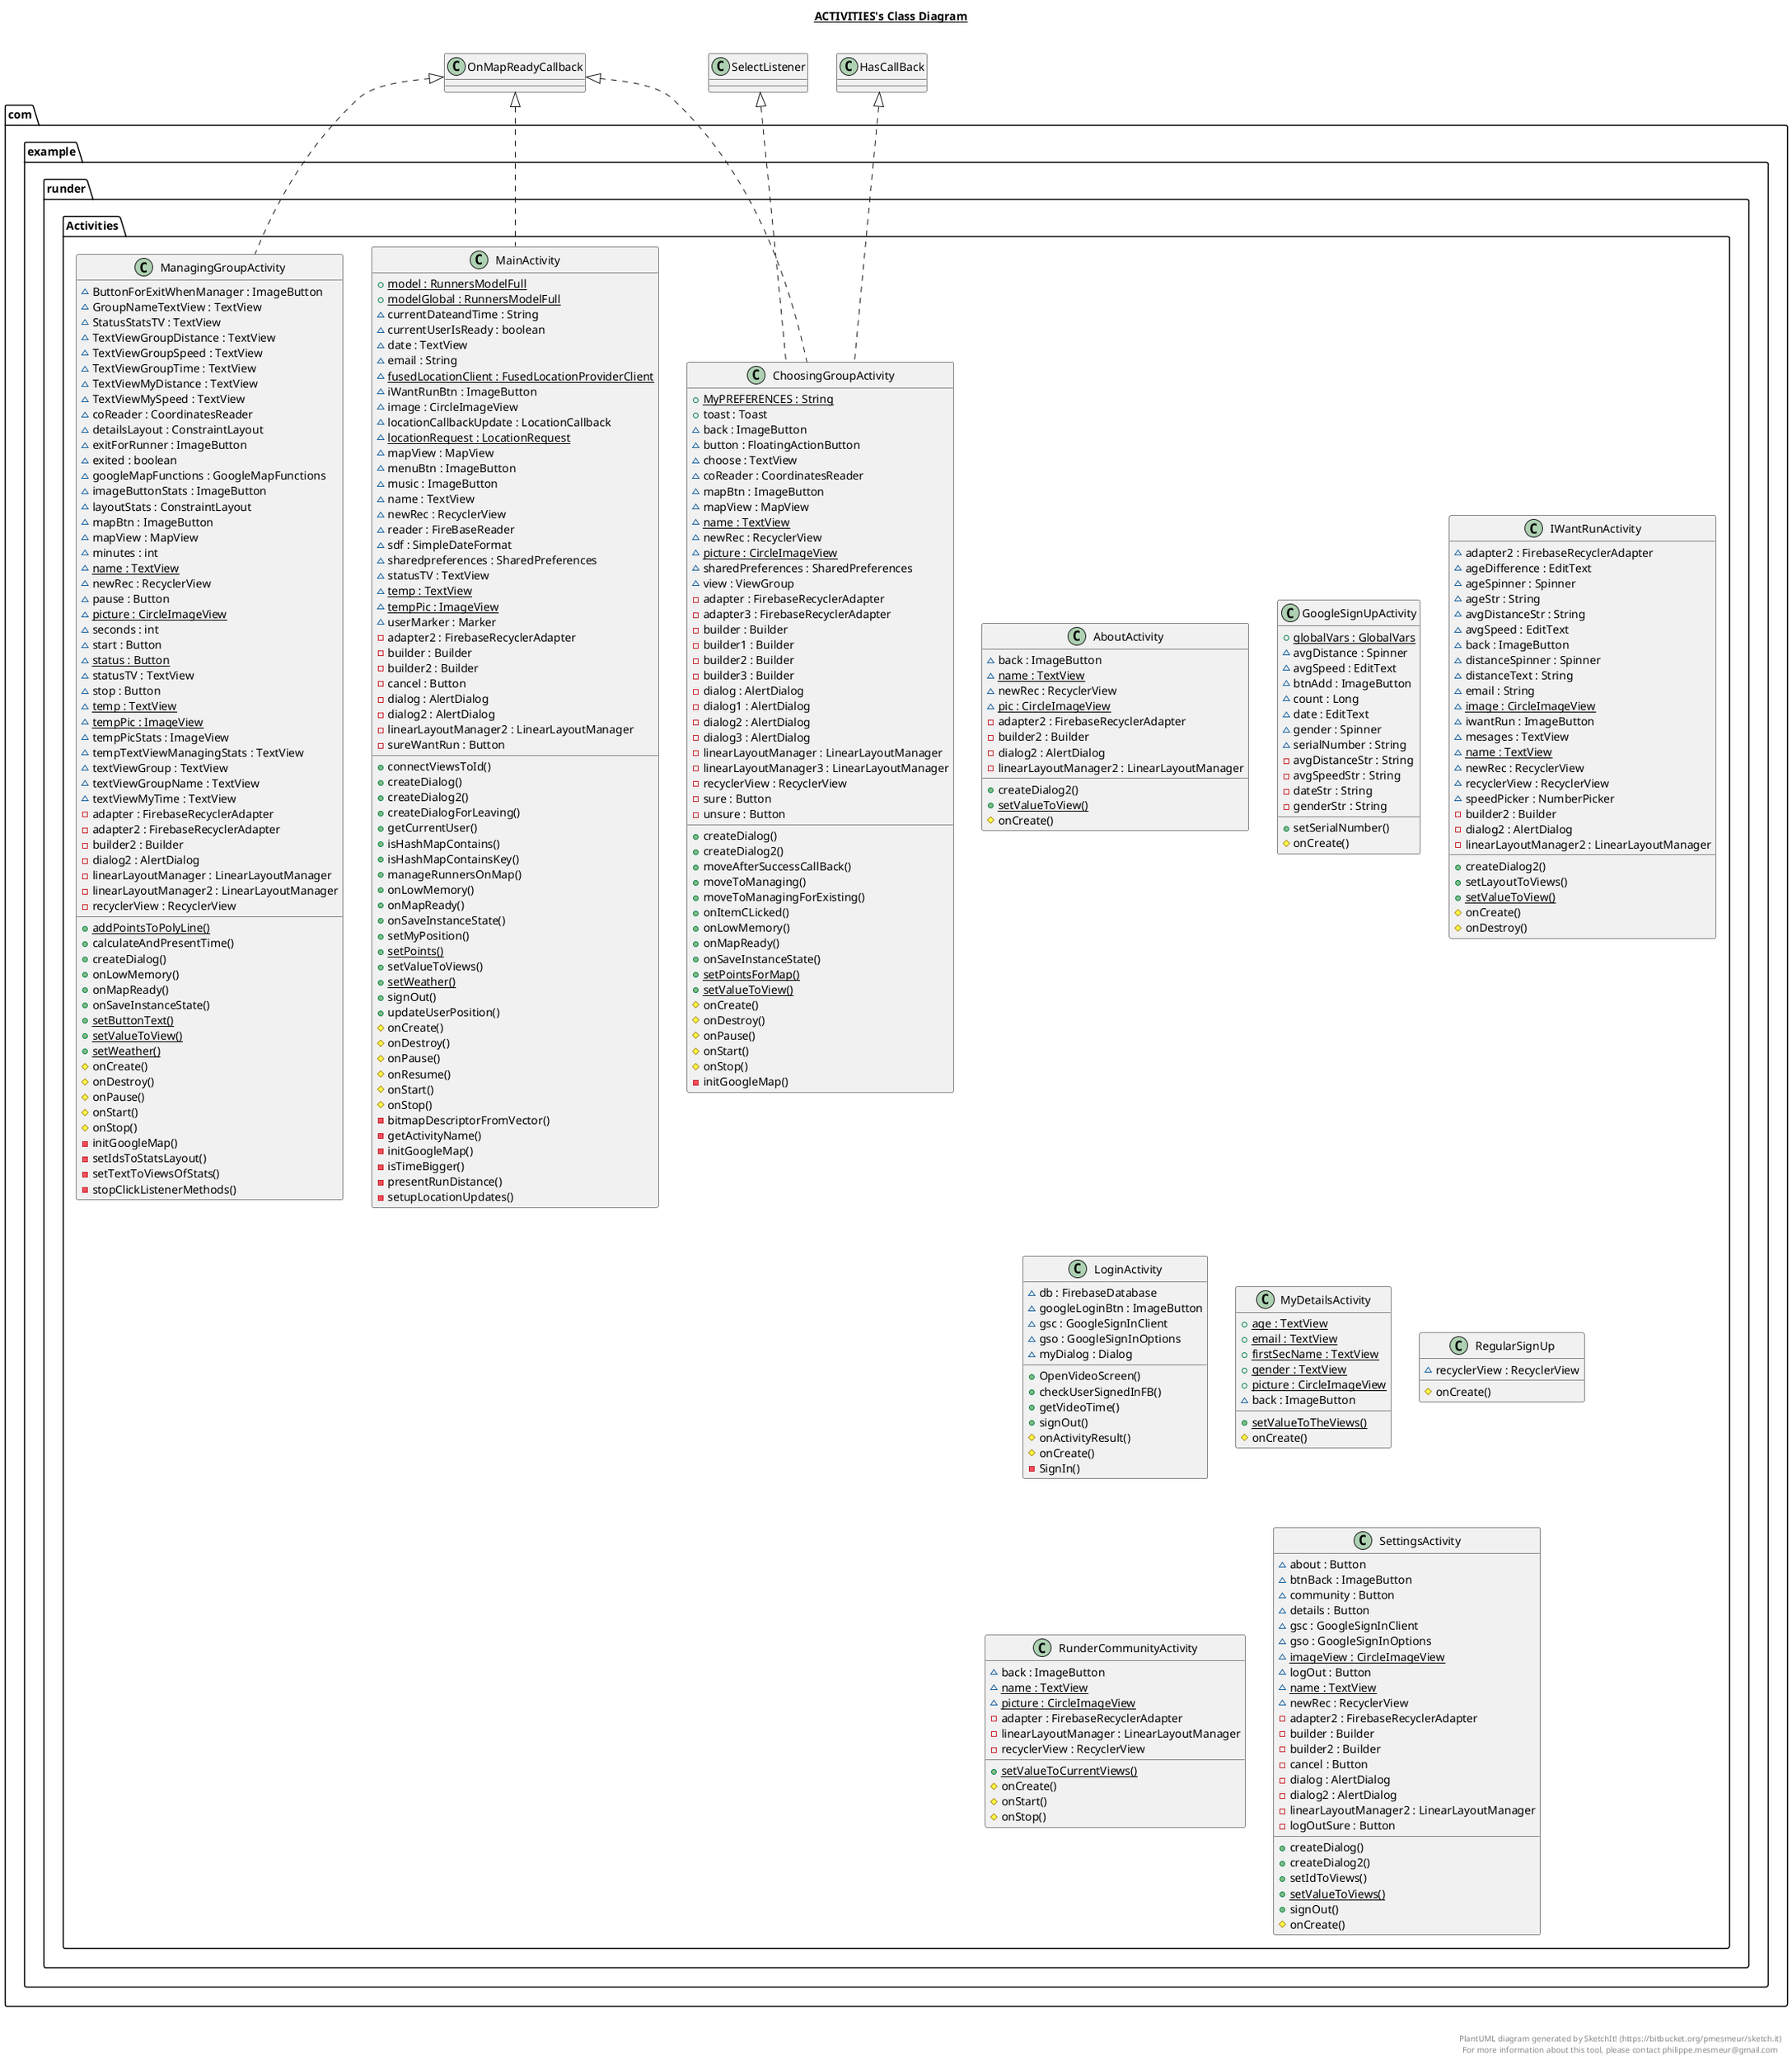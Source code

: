@startuml

title __ACTIVITIES's Class Diagram__\n

  namespace com.example.runder {
    namespace Activities {
      class com.example.runder.Activities.AboutActivity {
          ~ back : ImageButton
          {static} ~ name : TextView
          ~ newRec : RecyclerView
          {static} ~ pic : CircleImageView
          - adapter2 : FirebaseRecyclerAdapter
          - builder2 : Builder
          - dialog2 : AlertDialog
          - linearLayoutManager2 : LinearLayoutManager
          + createDialog2()
          {static} + setValueToView()
          # onCreate()
      }
    }
  }
  

  namespace com.example.runder {
    namespace Activities {
      class com.example.runder.Activities.ChoosingGroupActivity {
          {static} + MyPREFERENCES : String
          + toast : Toast
          ~ back : ImageButton
          ~ button : FloatingActionButton
          ~ choose : TextView
          ~ coReader : CoordinatesReader
          ~ mapBtn : ImageButton
          ~ mapView : MapView
          {static} ~ name : TextView
          ~ newRec : RecyclerView
          {static} ~ picture : CircleImageView
          ~ sharedPreferences : SharedPreferences
          ~ view : ViewGroup
          - adapter : FirebaseRecyclerAdapter
          - adapter3 : FirebaseRecyclerAdapter
          - builder : Builder
          - builder1 : Builder
          - builder2 : Builder
          - builder3 : Builder
          - dialog : AlertDialog
          - dialog1 : AlertDialog
          - dialog2 : AlertDialog
          - dialog3 : AlertDialog
          - linearLayoutManager : LinearLayoutManager
          - linearLayoutManager3 : LinearLayoutManager
          - recyclerView : RecyclerView
          - sure : Button
          - unsure : Button
          + createDialog()
          + createDialog2()
          + moveAfterSuccessCallBack()
          + moveToManaging()
          + moveToManagingForExisting()
          + onItemCLicked()
          + onLowMemory()
          + onMapReady()
          + onSaveInstanceState()
          {static} + setPointsForMap()
          {static} + setValueToView()
          # onCreate()
          # onDestroy()
          # onPause()
          # onStart()
          # onStop()
          - initGoogleMap()
      }
    }
  }
  

  namespace com.example.runder {
    namespace Activities {
      class com.example.runder.Activities.GoogleSignUpActivity {
          {static} + globalVars : GlobalVars
          ~ avgDistance : Spinner
          ~ avgSpeed : EditText
          ~ btnAdd : ImageButton
          ~ count : Long
          ~ date : EditText
          ~ gender : Spinner
          ~ serialNumber : String
          - avgDistanceStr : String
          - avgSpeedStr : String
          - dateStr : String
          - genderStr : String
          + setSerialNumber()
          # onCreate()
      }
    }
  }
  

  namespace com.example.runder {
    namespace Activities {
      class com.example.runder.Activities.IWantRunActivity {
          ~ adapter2 : FirebaseRecyclerAdapter
          ~ ageDifference : EditText
          ~ ageSpinner : Spinner
          ~ ageStr : String
          ~ avgDistanceStr : String
          ~ avgSpeed : EditText
          ~ back : ImageButton
          ~ distanceSpinner : Spinner
          ~ distanceText : String
          ~ email : String
          {static} ~ image : CircleImageView
          ~ iwantRun : ImageButton
          ~ mesages : TextView
          {static} ~ name : TextView
          ~ newRec : RecyclerView
          ~ recyclerView : RecyclerView
          ~ speedPicker : NumberPicker
          - builder2 : Builder
          - dialog2 : AlertDialog
          - linearLayoutManager2 : LinearLayoutManager
          + createDialog2()
          + setLayoutToViews()
          {static} + setValueToView()
          # onCreate()
          # onDestroy()
      }
    }
  }
  

  namespace com.example.runder {
    namespace Activities {
      class com.example.runder.Activities.LoginActivity {
          ~ db : FirebaseDatabase
          ~ googleLoginBtn : ImageButton
          ~ gsc : GoogleSignInClient
          ~ gso : GoogleSignInOptions
          ~ myDialog : Dialog
          + OpenVideoScreen()
          + checkUserSignedInFB()
          + getVideoTime()
          + signOut()
          # onActivityResult()
          # onCreate()
          - SignIn()
      }
    }
  }
  

  namespace com.example.runder {
    namespace Activities {
      class com.example.runder.Activities.MainActivity {
          {static} + model : RunnersModelFull
          {static} + modelGlobal : RunnersModelFull
          ~ currentDateandTime : String
          ~ currentUserIsReady : boolean
          ~ date : TextView
          ~ email : String
          {static} ~ fusedLocationClient : FusedLocationProviderClient
          ~ iWantRunBtn : ImageButton
          ~ image : CircleImageView
          ~ locationCallbackUpdate : LocationCallback
          {static} ~ locationRequest : LocationRequest
          ~ mapView : MapView
          ~ menuBtn : ImageButton
          ~ music : ImageButton
          ~ name : TextView
          ~ newRec : RecyclerView
          ~ reader : FireBaseReader
          ~ sdf : SimpleDateFormat
          ~ sharedpreferences : SharedPreferences
          ~ statusTV : TextView
          {static} ~ temp : TextView
          {static} ~ tempPic : ImageView
          ~ userMarker : Marker
          - adapter2 : FirebaseRecyclerAdapter
          - builder : Builder
          - builder2 : Builder
          - cancel : Button
          - dialog : AlertDialog
          - dialog2 : AlertDialog
          - linearLayoutManager2 : LinearLayoutManager
          - sureWantRun : Button
          + connectViewsToId()
          + createDialog()
          + createDialog2()
          + createDialogForLeaving()
          + getCurrentUser()
          + isHashMapContains()
          + isHashMapContainsKey()
          + manageRunnersOnMap()
          + onLowMemory()
          + onMapReady()
          + onSaveInstanceState()
          + setMyPosition()
          {static} + setPoints()
          + setValueToViews()
          {static} + setWeather()
          + signOut()
          + updateUserPosition()
          # onCreate()
          # onDestroy()
          # onPause()
          # onResume()
          # onStart()
          # onStop()
          - bitmapDescriptorFromVector()
          - getActivityName()
          - initGoogleMap()
          - isTimeBigger()
          - presentRunDistance()
          - setupLocationUpdates()
      }
    }
  }
  

  namespace com.example.runder {
    namespace Activities {
      class com.example.runder.Activities.ManagingGroupActivity {
          ~ ButtonForExitWhenManager : ImageButton
          ~ GroupNameTextView : TextView
          ~ StatusStatsTV : TextView
          ~ TextViewGroupDistance : TextView
          ~ TextViewGroupSpeed : TextView
          ~ TextViewGroupTime : TextView
          ~ TextViewMyDistance : TextView
          ~ TextViewMySpeed : TextView
          ~ coReader : CoordinatesReader
          ~ detailsLayout : ConstraintLayout
          ~ exitForRunner : ImageButton
          ~ exited : boolean
          ~ googleMapFunctions : GoogleMapFunctions
          ~ imageButtonStats : ImageButton
          ~ layoutStats : ConstraintLayout
          ~ mapBtn : ImageButton
          ~ mapView : MapView
          ~ minutes : int
          {static} ~ name : TextView
          ~ newRec : RecyclerView
          ~ pause : Button
          {static} ~ picture : CircleImageView
          ~ seconds : int
          ~ start : Button
          {static} ~ status : Button
          ~ statusTV : TextView
          ~ stop : Button
          {static} ~ temp : TextView
          {static} ~ tempPic : ImageView
          ~ tempPicStats : ImageView
          ~ tempTextViewManagingStats : TextView
          ~ textViewGroup : TextView
          ~ textViewGroupName : TextView
          ~ textViewMyTime : TextView
          - adapter : FirebaseRecyclerAdapter
          - adapter2 : FirebaseRecyclerAdapter
          - builder2 : Builder
          - dialog2 : AlertDialog
          - linearLayoutManager : LinearLayoutManager
          - linearLayoutManager2 : LinearLayoutManager
          - recyclerView : RecyclerView
          {static} + addPointsToPolyLine()
          + calculateAndPresentTime()
          + createDialog()
          + onLowMemory()
          + onMapReady()
          + onSaveInstanceState()
          {static} + setButtonText()
          {static} + setValueToView()
          {static} + setWeather()
          # onCreate()
          # onDestroy()
          # onPause()
          # onStart()
          # onStop()
          - initGoogleMap()
          - setIdsToStatsLayout()
          - setTextToViewsOfStats()
          - stopClickListenerMethods()
      }
    }
  }
  

  namespace com.example.runder {
    namespace Activities {
      class com.example.runder.Activities.MyDetailsActivity {
          {static} + age : TextView
          {static} + email : TextView
          {static} + firstSecName : TextView
          {static} + gender : TextView
          {static} + picture : CircleImageView
          ~ back : ImageButton
          {static} + setValueToTheViews()
          # onCreate()
      }
    }
  }
  

  namespace com.example.runder {
    namespace Activities {
      class com.example.runder.Activities.RegularSignUp {
          ~ recyclerView : RecyclerView
          # onCreate()
      }
    }
  }
  

  namespace com.example.runder {
    namespace Activities {
      class com.example.runder.Activities.RunderCommunityActivity {
          ~ back : ImageButton
          {static} ~ name : TextView
          {static} ~ picture : CircleImageView
          - adapter : FirebaseRecyclerAdapter
          - linearLayoutManager : LinearLayoutManager
          - recyclerView : RecyclerView
          {static} + setValueToCurrentViews()
          # onCreate()
          # onStart()
          # onStop()
      }
    }
  }
  

  namespace com.example.runder {
    namespace Activities {
      class com.example.runder.Activities.SettingsActivity {
          ~ about : Button
          ~ btnBack : ImageButton
          ~ community : Button
          ~ details : Button
          ~ gsc : GoogleSignInClient
          ~ gso : GoogleSignInOptions
          {static} ~ imageView : CircleImageView
          ~ logOut : Button
          {static} ~ name : TextView
          ~ newRec : RecyclerView
          - adapter2 : FirebaseRecyclerAdapter
          - builder : Builder
          - builder2 : Builder
          - cancel : Button
          - dialog : AlertDialog
          - dialog2 : AlertDialog
          - linearLayoutManager2 : LinearLayoutManager
          - logOutSure : Button
          + createDialog()
          + createDialog2()
          + setIdToViews()
          {static} + setValueToViews()
          + signOut()
          # onCreate()
      }
    }
  }
  

  com.example.runder.Activities.ChoosingGroupActivity .up.|> HasCallBack
  com.example.runder.Activities.ChoosingGroupActivity .up.|> OnMapReadyCallback
  com.example.runder.Activities.ChoosingGroupActivity .up.|> SelectListener
  com.example.runder.Activities.MainActivity .up.|> OnMapReadyCallback
  com.example.runder.Activities.ManagingGroupActivity .up.|> OnMapReadyCallback


right footer


PlantUML diagram generated by SketchIt! (https://bitbucket.org/pmesmeur/sketch.it)
For more information about this tool, please contact philippe.mesmeur@gmail.com
endfooter

@enduml
